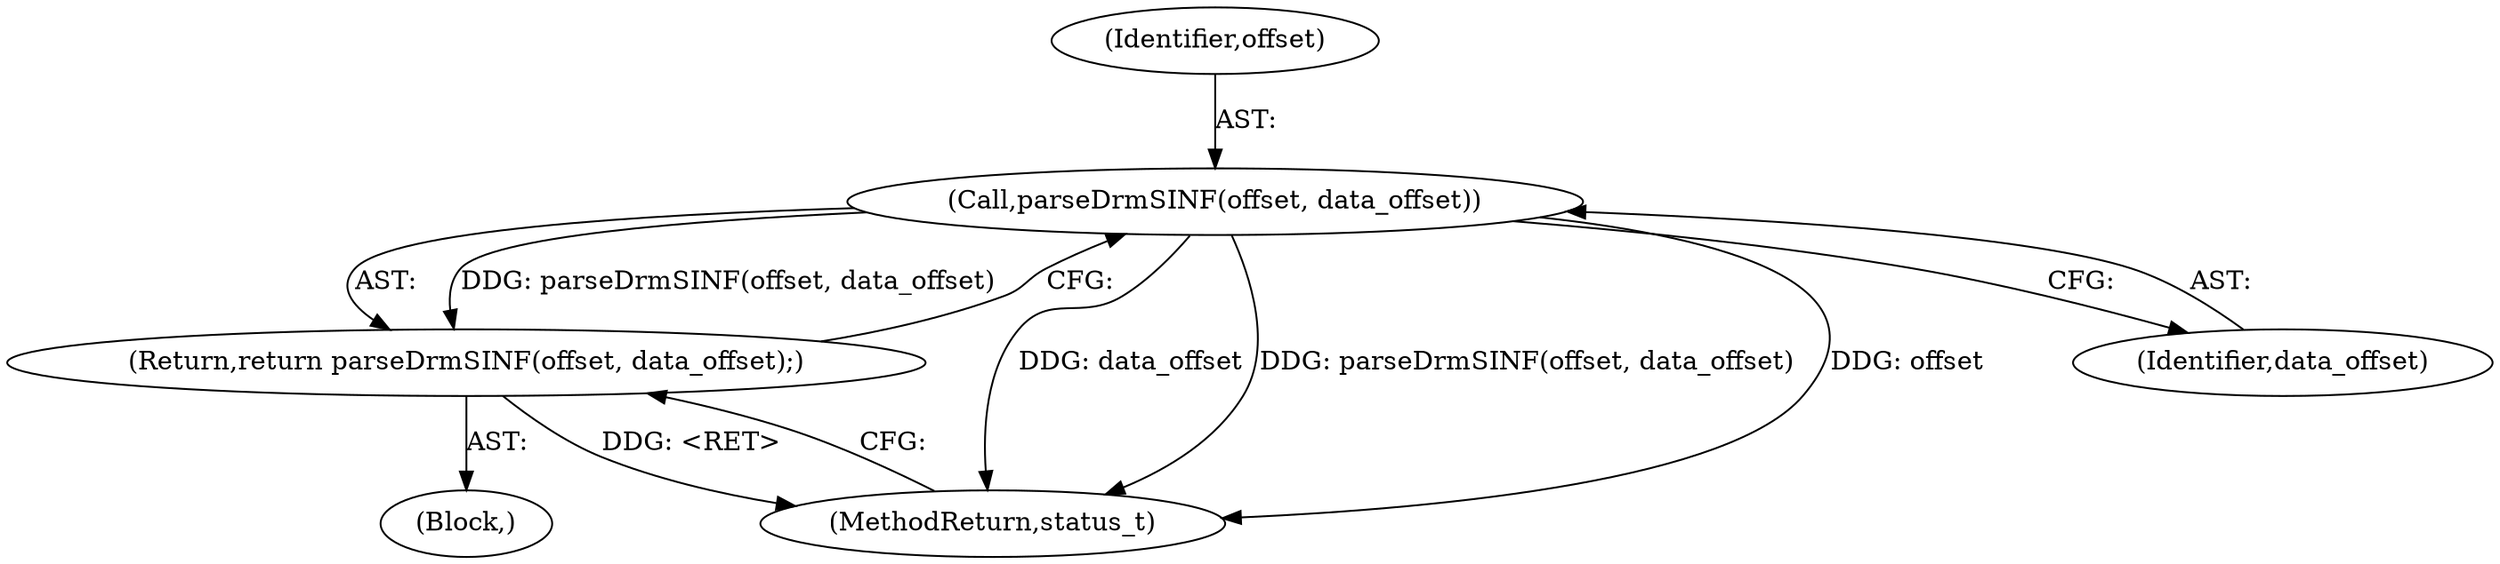 digraph "0_Android_e7142a0703bc93f75e213e96ebc19000022afed9@pointer" {
"1002886" [label="(Call,parseDrmSINF(offset, data_offset))"];
"1002885" [label="(Return,return parseDrmSINF(offset, data_offset);)"];
"1002885" [label="(Return,return parseDrmSINF(offset, data_offset);)"];
"1002886" [label="(Call,parseDrmSINF(offset, data_offset))"];
"1003275" [label="(MethodReturn,status_t)"];
"1002888" [label="(Identifier,data_offset)"];
"1002862" [label="(Block,)"];
"1002887" [label="(Identifier,offset)"];
"1002886" -> "1002885"  [label="AST: "];
"1002886" -> "1002888"  [label="CFG: "];
"1002887" -> "1002886"  [label="AST: "];
"1002888" -> "1002886"  [label="AST: "];
"1002885" -> "1002886"  [label="CFG: "];
"1002886" -> "1003275"  [label="DDG: data_offset"];
"1002886" -> "1003275"  [label="DDG: parseDrmSINF(offset, data_offset)"];
"1002886" -> "1003275"  [label="DDG: offset"];
"1002886" -> "1002885"  [label="DDG: parseDrmSINF(offset, data_offset)"];
"1002885" -> "1002862"  [label="AST: "];
"1003275" -> "1002885"  [label="CFG: "];
"1002885" -> "1003275"  [label="DDG: <RET>"];
}
